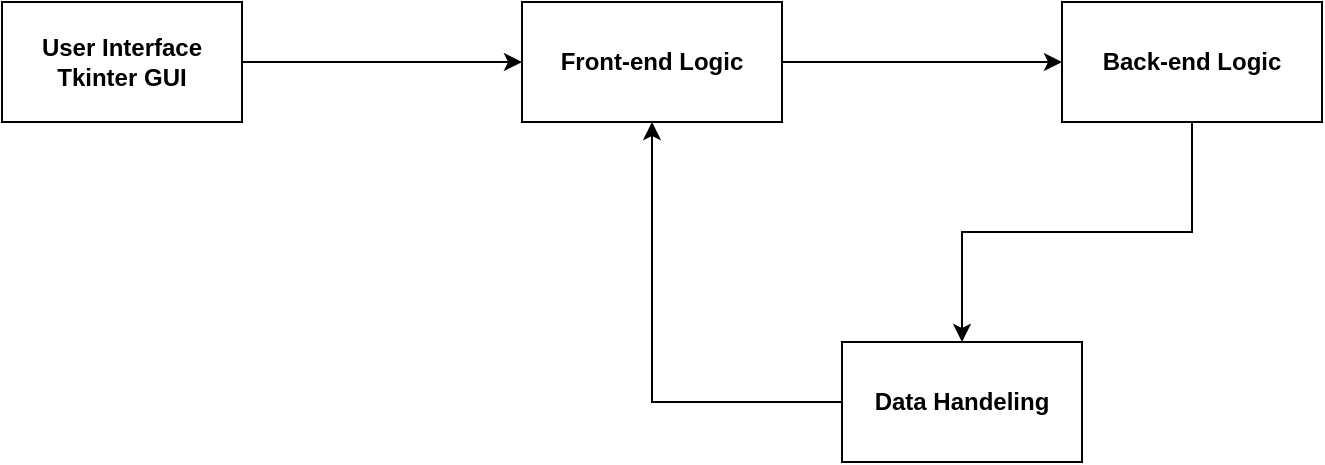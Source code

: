 <mxfile version="24.8.3">
  <diagram name="Page-1" id="5Wb0-40RqOYCl0tmLYHv">
    <mxGraphModel dx="1362" dy="795" grid="1" gridSize="10" guides="1" tooltips="1" connect="1" arrows="1" fold="1" page="1" pageScale="1" pageWidth="850" pageHeight="1100" math="0" shadow="0">
      <root>
        <mxCell id="0" />
        <mxCell id="1" parent="0" />
        <mxCell id="oworq0zyb9b8xem2JOyv-4" value="" style="edgeStyle=orthogonalEdgeStyle;rounded=0;orthogonalLoop=1;jettySize=auto;html=1;" edge="1" parent="1" source="oworq0zyb9b8xem2JOyv-2" target="oworq0zyb9b8xem2JOyv-3">
          <mxGeometry relative="1" as="geometry" />
        </mxCell>
        <mxCell id="oworq0zyb9b8xem2JOyv-2" value="&lt;div&gt;&lt;b&gt;User Interface &lt;br&gt;&lt;/b&gt;&lt;/div&gt;&lt;div&gt;&lt;b&gt;Tkinter GUI&lt;br&gt;&lt;/b&gt;&lt;/div&gt;" style="rounded=0;whiteSpace=wrap;html=1;" vertex="1" parent="1">
          <mxGeometry x="60" y="350" width="120" height="60" as="geometry" />
        </mxCell>
        <mxCell id="oworq0zyb9b8xem2JOyv-6" value="" style="edgeStyle=orthogonalEdgeStyle;rounded=0;orthogonalLoop=1;jettySize=auto;html=1;" edge="1" parent="1" source="oworq0zyb9b8xem2JOyv-3" target="oworq0zyb9b8xem2JOyv-5">
          <mxGeometry relative="1" as="geometry" />
        </mxCell>
        <mxCell id="oworq0zyb9b8xem2JOyv-3" value="&lt;b&gt;Front-end Logic&lt;/b&gt;" style="whiteSpace=wrap;html=1;rounded=0;" vertex="1" parent="1">
          <mxGeometry x="320" y="350" width="130" height="60" as="geometry" />
        </mxCell>
        <mxCell id="oworq0zyb9b8xem2JOyv-8" value="" style="edgeStyle=orthogonalEdgeStyle;rounded=0;orthogonalLoop=1;jettySize=auto;html=1;" edge="1" parent="1" source="oworq0zyb9b8xem2JOyv-5" target="oworq0zyb9b8xem2JOyv-7">
          <mxGeometry relative="1" as="geometry" />
        </mxCell>
        <mxCell id="oworq0zyb9b8xem2JOyv-5" value="&lt;b&gt;Back-end Logic&lt;/b&gt;" style="whiteSpace=wrap;html=1;rounded=0;" vertex="1" parent="1">
          <mxGeometry x="590" y="350" width="130" height="60" as="geometry" />
        </mxCell>
        <mxCell id="oworq0zyb9b8xem2JOyv-9" style="edgeStyle=orthogonalEdgeStyle;rounded=0;orthogonalLoop=1;jettySize=auto;html=1;entryX=0.5;entryY=1;entryDx=0;entryDy=0;" edge="1" parent="1" source="oworq0zyb9b8xem2JOyv-7" target="oworq0zyb9b8xem2JOyv-3">
          <mxGeometry relative="1" as="geometry" />
        </mxCell>
        <mxCell id="oworq0zyb9b8xem2JOyv-7" value="&lt;b&gt;Data Handeling&lt;/b&gt;" style="whiteSpace=wrap;html=1;rounded=0;" vertex="1" parent="1">
          <mxGeometry x="480" y="520" width="120" height="60" as="geometry" />
        </mxCell>
      </root>
    </mxGraphModel>
  </diagram>
</mxfile>
